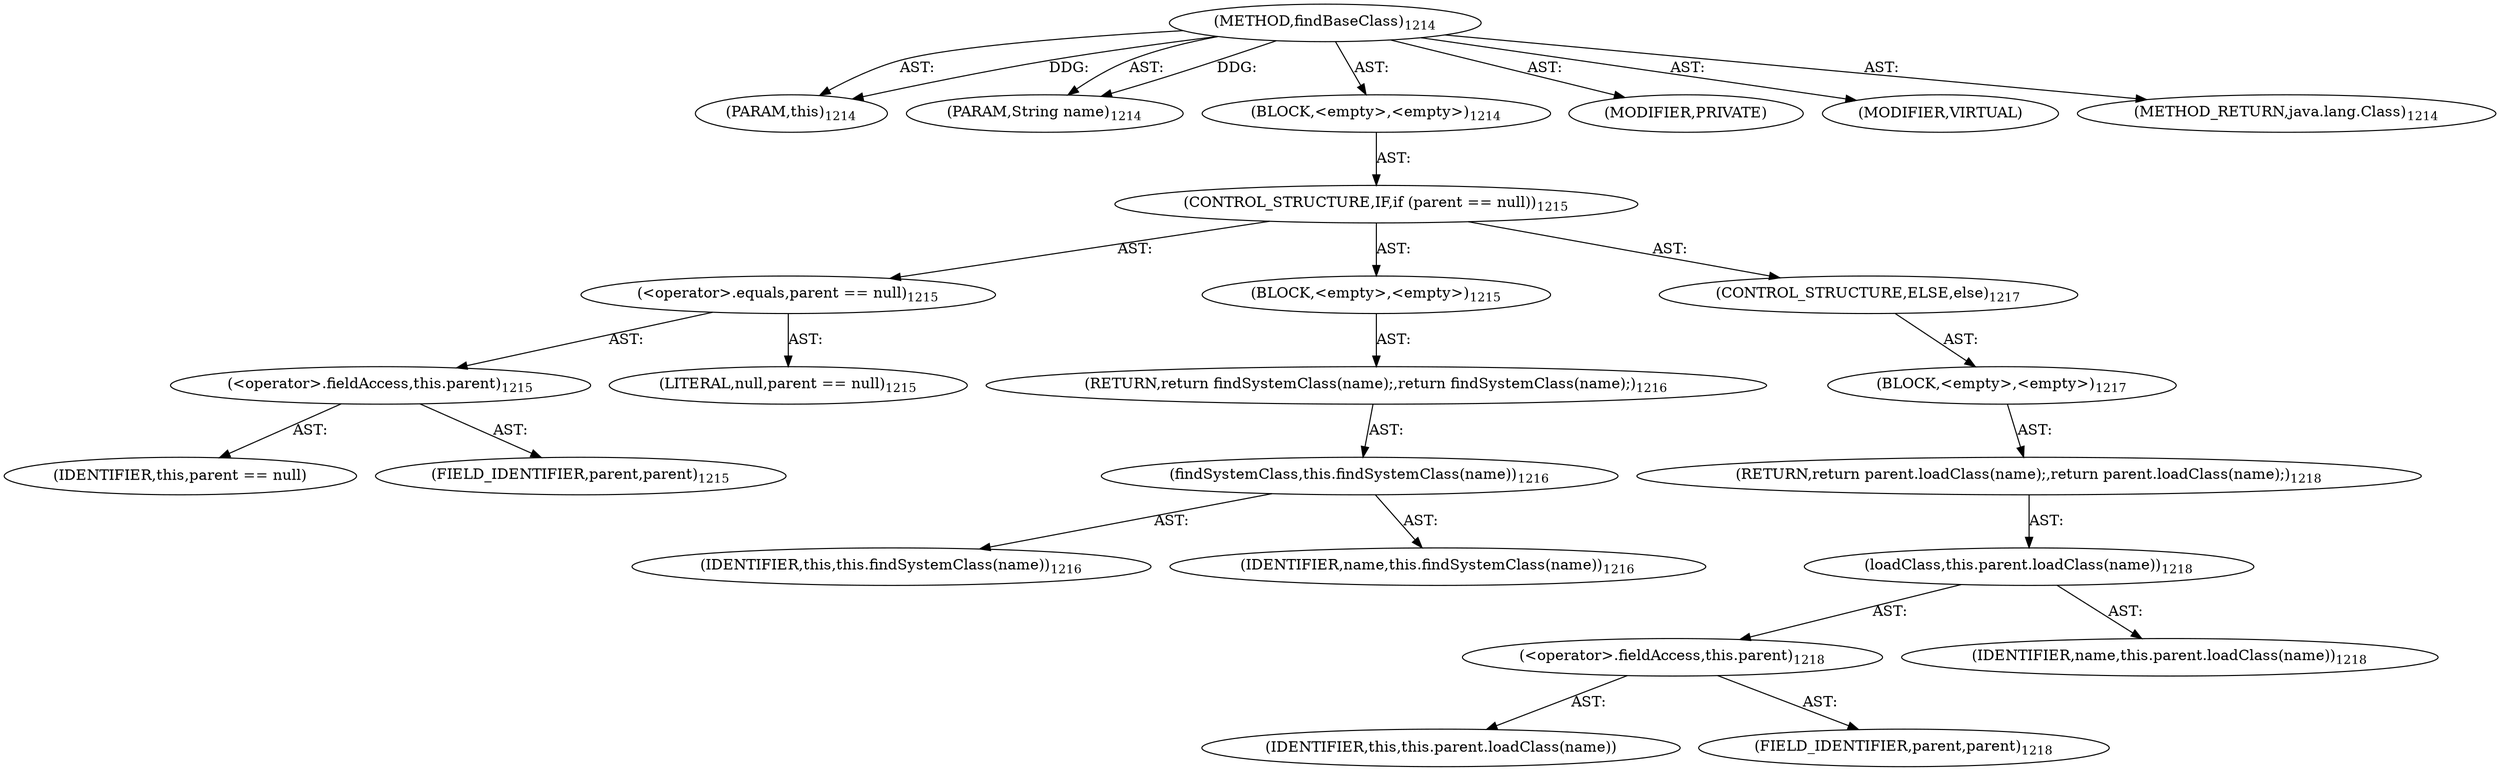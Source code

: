 digraph "findBaseClass" {  
"111669149736" [label = <(METHOD,findBaseClass)<SUB>1214</SUB>> ]
"115964117014" [label = <(PARAM,this)<SUB>1214</SUB>> ]
"115964117084" [label = <(PARAM,String name)<SUB>1214</SUB>> ]
"25769803932" [label = <(BLOCK,&lt;empty&gt;,&lt;empty&gt;)<SUB>1214</SUB>> ]
"47244640362" [label = <(CONTROL_STRUCTURE,IF,if (parent == null))<SUB>1215</SUB>> ]
"30064771678" [label = <(&lt;operator&gt;.equals,parent == null)<SUB>1215</SUB>> ]
"30064771679" [label = <(&lt;operator&gt;.fieldAccess,this.parent)<SUB>1215</SUB>> ]
"68719477264" [label = <(IDENTIFIER,this,parent == null)> ]
"55834574974" [label = <(FIELD_IDENTIFIER,parent,parent)<SUB>1215</SUB>> ]
"90194313358" [label = <(LITERAL,null,parent == null)<SUB>1215</SUB>> ]
"25769803933" [label = <(BLOCK,&lt;empty&gt;,&lt;empty&gt;)<SUB>1215</SUB>> ]
"146028888096" [label = <(RETURN,return findSystemClass(name);,return findSystemClass(name);)<SUB>1216</SUB>> ]
"30064771680" [label = <(findSystemClass,this.findSystemClass(name))<SUB>1216</SUB>> ]
"68719476802" [label = <(IDENTIFIER,this,this.findSystemClass(name))<SUB>1216</SUB>> ]
"68719477265" [label = <(IDENTIFIER,name,this.findSystemClass(name))<SUB>1216</SUB>> ]
"47244640363" [label = <(CONTROL_STRUCTURE,ELSE,else)<SUB>1217</SUB>> ]
"25769803934" [label = <(BLOCK,&lt;empty&gt;,&lt;empty&gt;)<SUB>1217</SUB>> ]
"146028888097" [label = <(RETURN,return parent.loadClass(name);,return parent.loadClass(name);)<SUB>1218</SUB>> ]
"30064771681" [label = <(loadClass,this.parent.loadClass(name))<SUB>1218</SUB>> ]
"30064771682" [label = <(&lt;operator&gt;.fieldAccess,this.parent)<SUB>1218</SUB>> ]
"68719477266" [label = <(IDENTIFIER,this,this.parent.loadClass(name))> ]
"55834574975" [label = <(FIELD_IDENTIFIER,parent,parent)<SUB>1218</SUB>> ]
"68719477267" [label = <(IDENTIFIER,name,this.parent.loadClass(name))<SUB>1218</SUB>> ]
"133143986277" [label = <(MODIFIER,PRIVATE)> ]
"133143986278" [label = <(MODIFIER,VIRTUAL)> ]
"128849018920" [label = <(METHOD_RETURN,java.lang.Class)<SUB>1214</SUB>> ]
  "111669149736" -> "115964117014"  [ label = "AST: "] 
  "111669149736" -> "115964117084"  [ label = "AST: "] 
  "111669149736" -> "25769803932"  [ label = "AST: "] 
  "111669149736" -> "133143986277"  [ label = "AST: "] 
  "111669149736" -> "133143986278"  [ label = "AST: "] 
  "111669149736" -> "128849018920"  [ label = "AST: "] 
  "25769803932" -> "47244640362"  [ label = "AST: "] 
  "47244640362" -> "30064771678"  [ label = "AST: "] 
  "47244640362" -> "25769803933"  [ label = "AST: "] 
  "47244640362" -> "47244640363"  [ label = "AST: "] 
  "30064771678" -> "30064771679"  [ label = "AST: "] 
  "30064771678" -> "90194313358"  [ label = "AST: "] 
  "30064771679" -> "68719477264"  [ label = "AST: "] 
  "30064771679" -> "55834574974"  [ label = "AST: "] 
  "25769803933" -> "146028888096"  [ label = "AST: "] 
  "146028888096" -> "30064771680"  [ label = "AST: "] 
  "30064771680" -> "68719476802"  [ label = "AST: "] 
  "30064771680" -> "68719477265"  [ label = "AST: "] 
  "47244640363" -> "25769803934"  [ label = "AST: "] 
  "25769803934" -> "146028888097"  [ label = "AST: "] 
  "146028888097" -> "30064771681"  [ label = "AST: "] 
  "30064771681" -> "30064771682"  [ label = "AST: "] 
  "30064771681" -> "68719477267"  [ label = "AST: "] 
  "30064771682" -> "68719477266"  [ label = "AST: "] 
  "30064771682" -> "55834574975"  [ label = "AST: "] 
  "111669149736" -> "115964117014"  [ label = "DDG: "] 
  "111669149736" -> "115964117084"  [ label = "DDG: "] 
}
